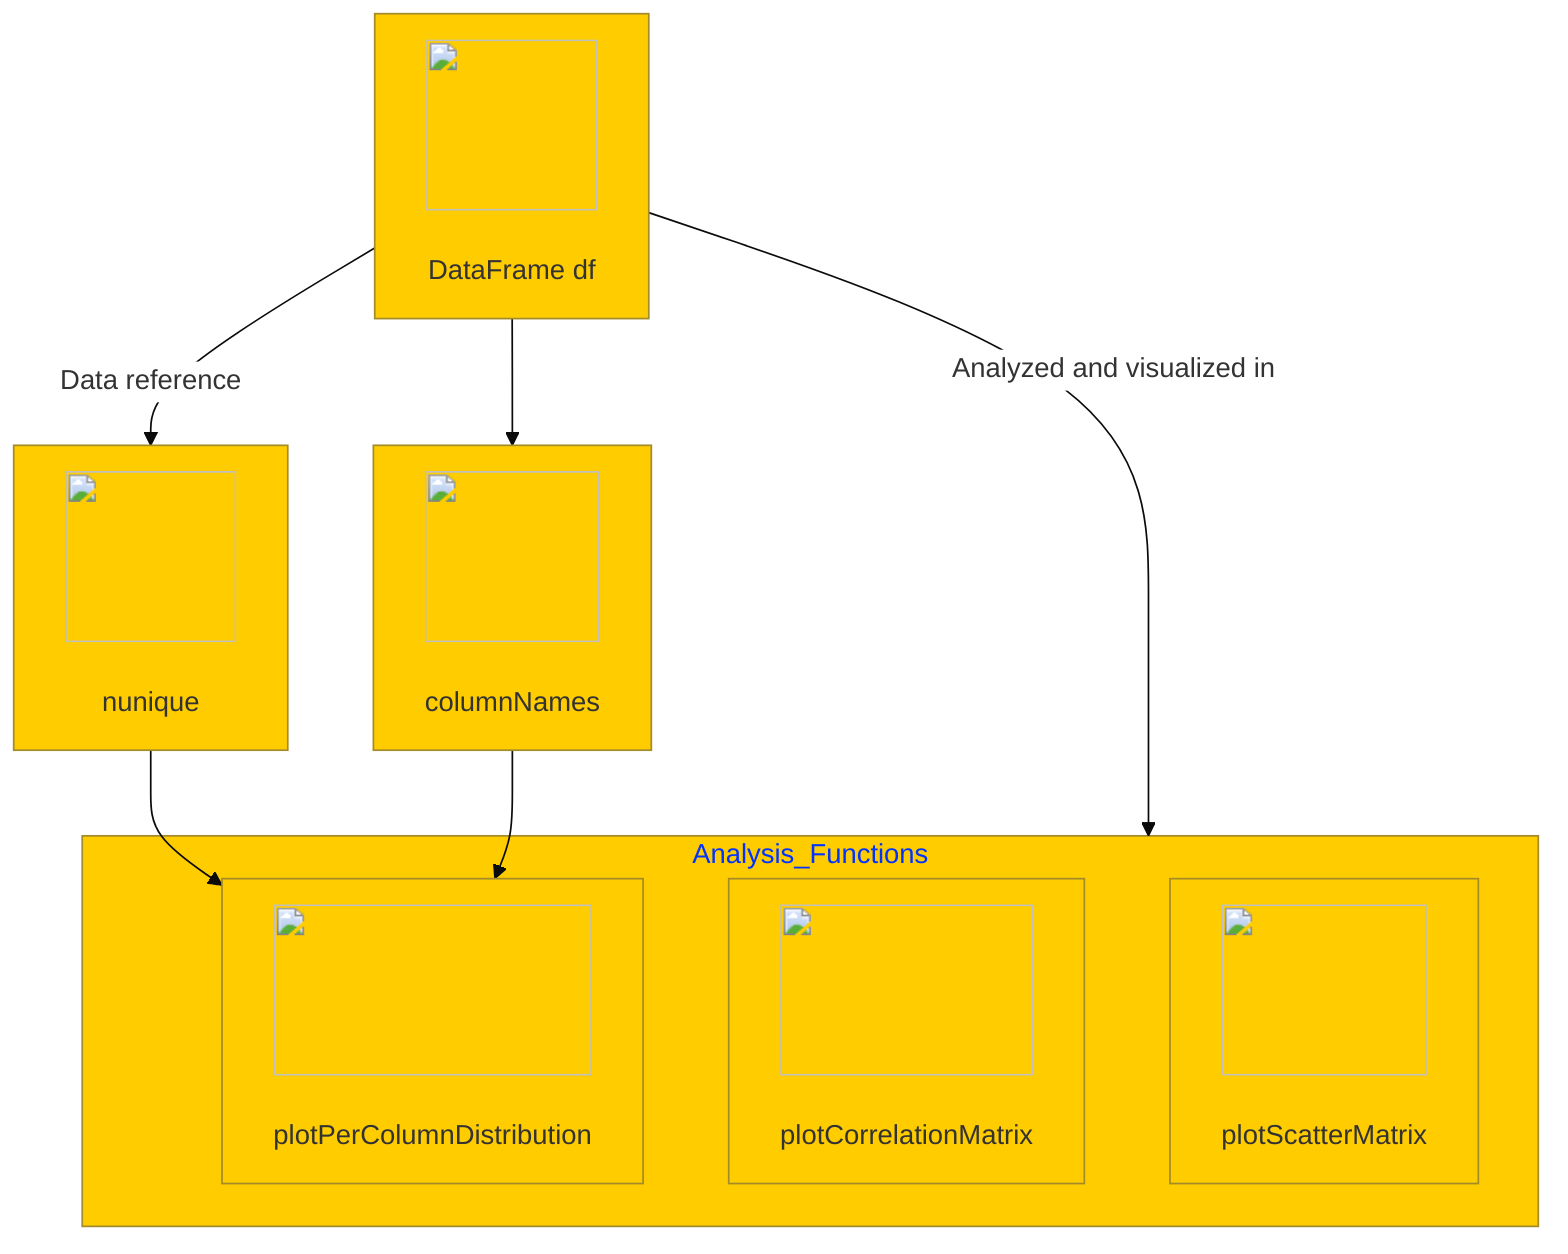%%{init: {'theme': 'base', 'themeVariables': {'primaryColor': '#ffcc00', 'edgeLabelBackground':'#ffffff', 'tertiaryColor': '#ffcc00'}}}%%
%%{init: {'logLevel': 'debug'}}%%

flowchart TD
    %% The DataFrame node below represents the dataset that is used throughout the notebook.
    df["<img src='icons/table.svg' width=100 height=100/> <br/> DataFrame df"]
    %% This node represents the column used for counting unique values. 
    nunique["<img src='icons/column_split.svg' width=100 height=100/> <br/> nunique"]
    %% This node represents the column names used for analysis.
    columnNames["<img src='icons/column_split.svg' width=100 height=100/> <br/> columnNames"]
    
    %% Edge description that we assume the DataFrame is prepared/existing
    df -- "Data reference" --> nunique
    df --> columnNames
    
    %% These functions are defined and used on the DataFrame for analysis.
    subgraph Analysis_Functions
        direction LR
        A1["<img src='icons/brain.svg' width=100 height=100/> <br/> plotPerColumnDistribution"]
        A2["<img src='icons/brain.svg' width=100 height=100/> <br/> plotCorrelationMatrix"]
        A3["<img src='icons/brain.svg' width=100 height=100/> <br/> plotScatterMatrix"]
    end

    %% Show that these functions are applied to the df
    df --> |"Analyzed and visualized in"| Analysis_Functions

    %% Highlight the auxiliary state klaxons discovered in analysis.
    nunique --> A1
    columnNames --> A1